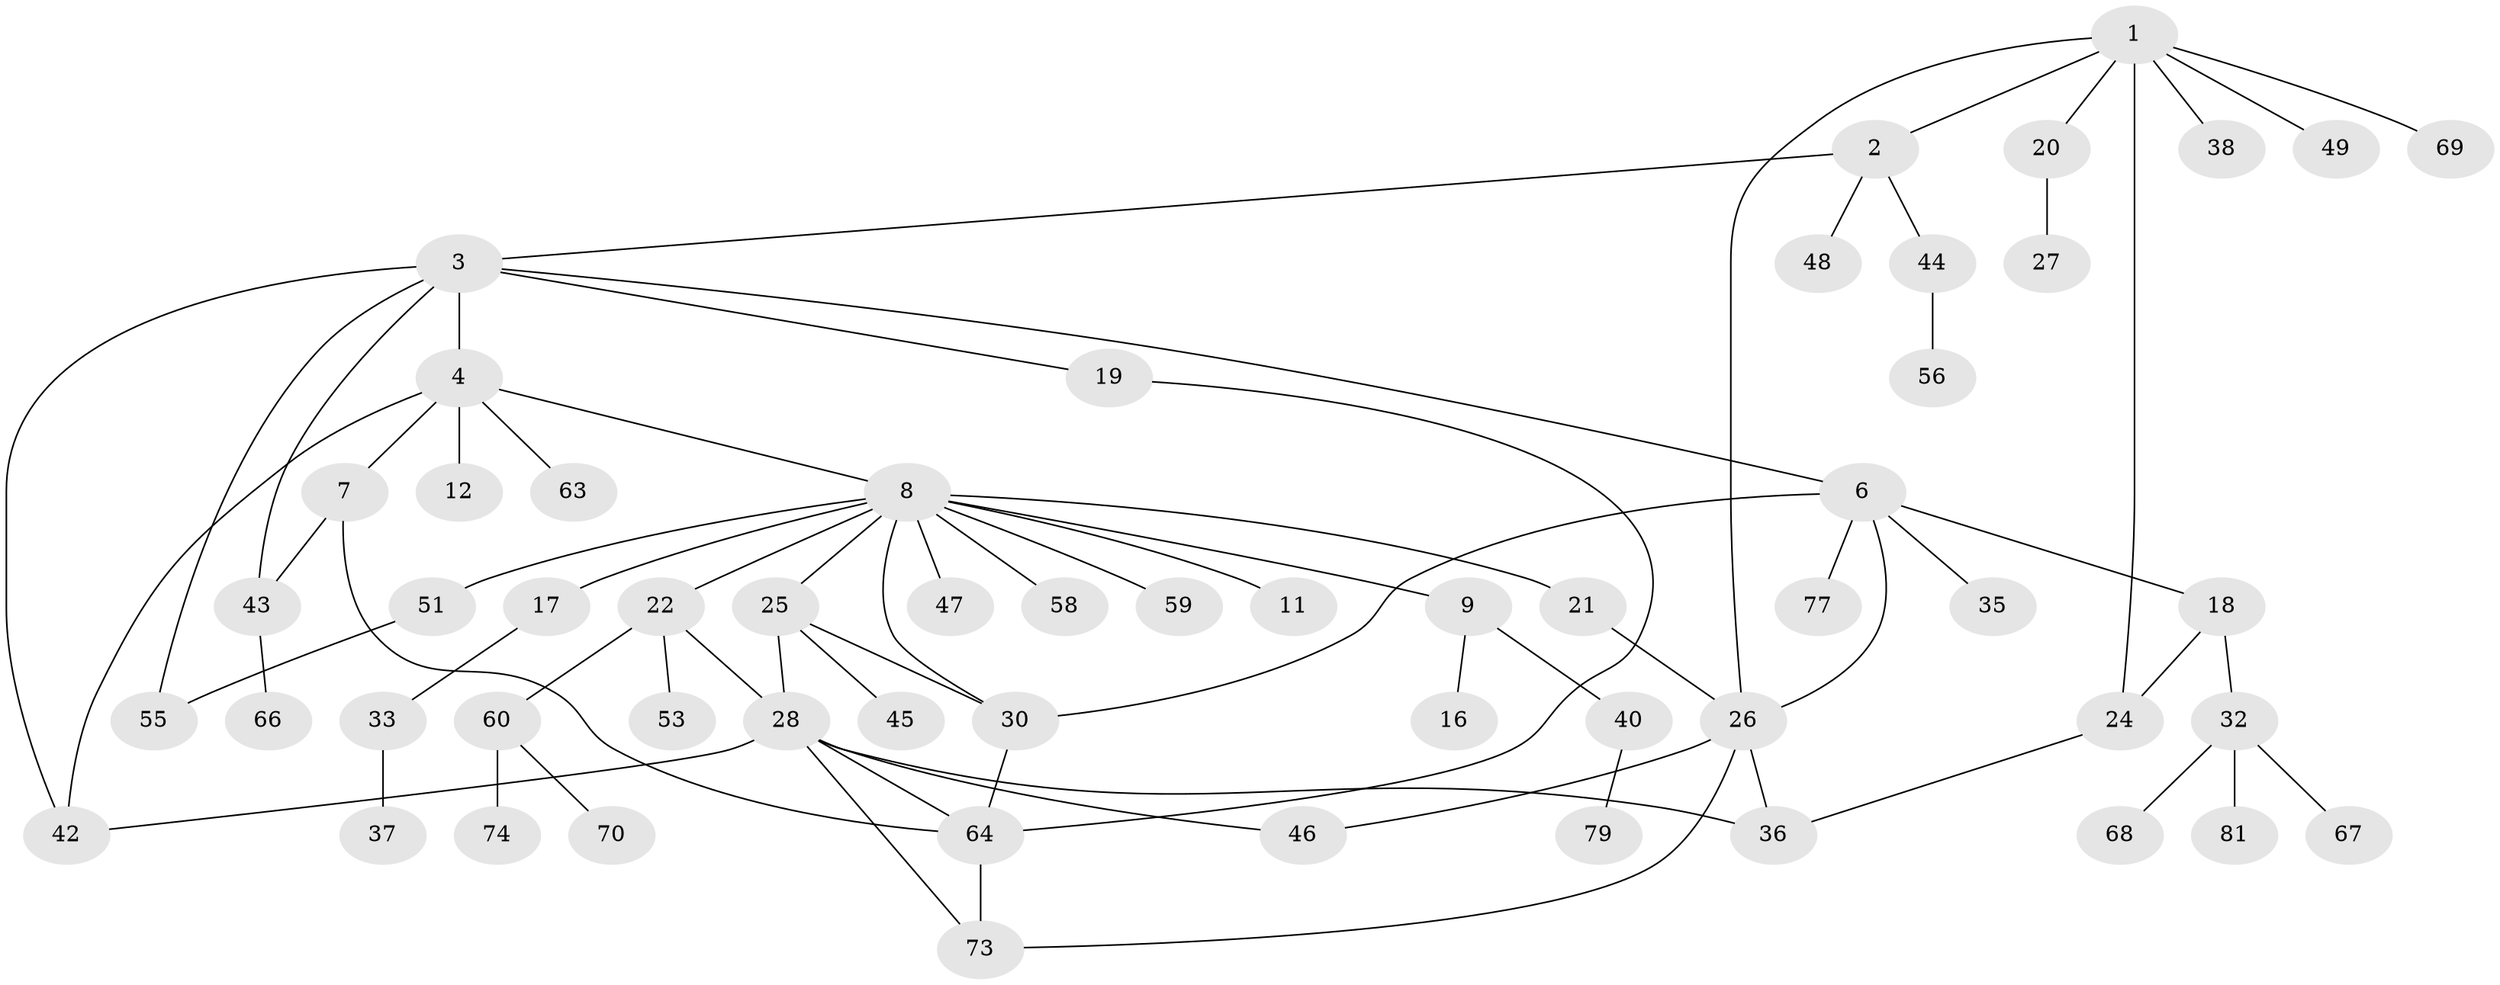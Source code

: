 // Generated by graph-tools (version 1.1) at 2025/51/02/27/25 19:51:39]
// undirected, 57 vertices, 74 edges
graph export_dot {
graph [start="1"]
  node [color=gray90,style=filled];
  1 [super="+10"];
  2 [super="+23"];
  3 [super="+5"];
  4 [super="+31"];
  6 [super="+14"];
  7;
  8 [super="+15"];
  9 [super="+13"];
  11;
  12;
  16 [super="+50"];
  17;
  18;
  19 [super="+80"];
  20;
  21 [super="+61"];
  22 [super="+29"];
  24 [super="+71"];
  25 [super="+41"];
  26 [super="+39"];
  27;
  28 [super="+34"];
  30;
  32 [super="+62"];
  33;
  35;
  36 [super="+52"];
  37;
  38;
  40 [super="+72"];
  42 [super="+54"];
  43 [super="+65"];
  44;
  45;
  46;
  47;
  48;
  49;
  51 [super="+57"];
  53;
  55;
  56;
  58;
  59;
  60 [super="+76"];
  63 [super="+75"];
  64 [super="+78"];
  66;
  67;
  68;
  69;
  70;
  73;
  74;
  77;
  79;
  81;
  1 -- 2;
  1 -- 20;
  1 -- 49;
  1 -- 69;
  1 -- 24;
  1 -- 26;
  1 -- 38;
  2 -- 3;
  2 -- 48;
  2 -- 44;
  3 -- 4;
  3 -- 55;
  3 -- 19;
  3 -- 6;
  3 -- 43;
  3 -- 42;
  4 -- 7;
  4 -- 8;
  4 -- 12;
  4 -- 63;
  4 -- 42;
  6 -- 18;
  6 -- 35;
  6 -- 77;
  6 -- 30;
  6 -- 26;
  7 -- 64;
  7 -- 43;
  8 -- 9;
  8 -- 11;
  8 -- 22;
  8 -- 25;
  8 -- 30;
  8 -- 47;
  8 -- 58;
  8 -- 17;
  8 -- 51;
  8 -- 21;
  8 -- 59;
  9 -- 16;
  9 -- 40;
  17 -- 33;
  18 -- 32;
  18 -- 24;
  19 -- 64;
  20 -- 27;
  21 -- 26;
  22 -- 28;
  22 -- 53;
  22 -- 60;
  24 -- 36;
  25 -- 28;
  25 -- 30;
  25 -- 45;
  26 -- 36;
  26 -- 73;
  26 -- 46;
  28 -- 46;
  28 -- 64;
  28 -- 36;
  28 -- 73;
  28 -- 42;
  30 -- 64;
  32 -- 81;
  32 -- 67;
  32 -- 68;
  33 -- 37;
  40 -- 79;
  43 -- 66;
  44 -- 56;
  51 -- 55;
  60 -- 70;
  60 -- 74;
  64 -- 73;
}
